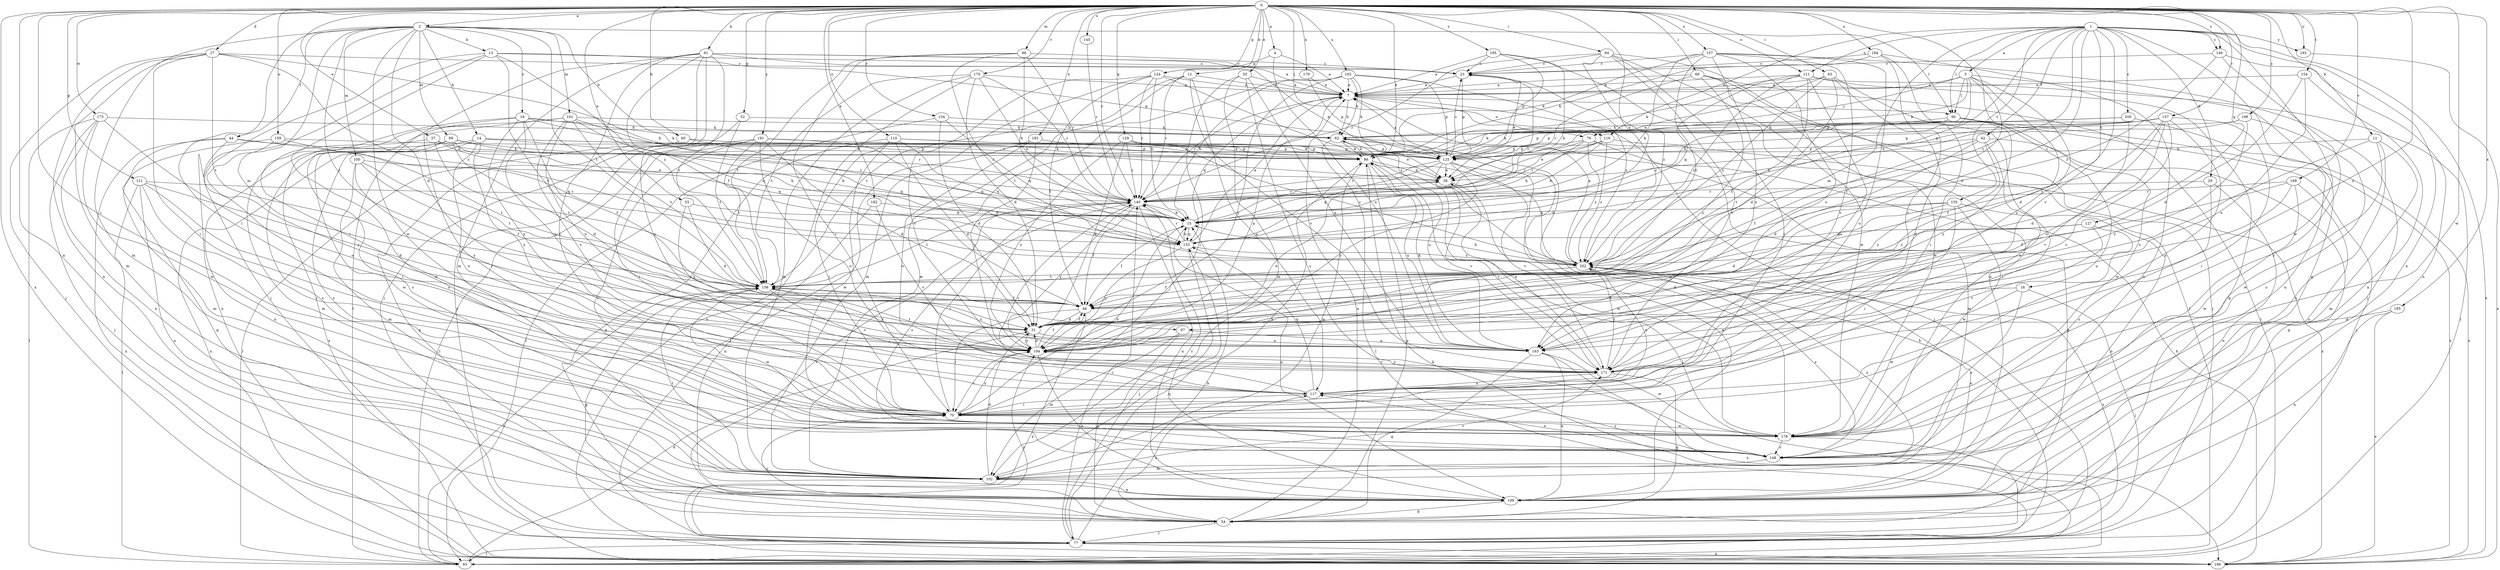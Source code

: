 strict digraph  {
0;
1;
2;
4;
5;
7;
11;
12;
13;
14;
15;
18;
19;
23;
27;
29;
31;
33;
35;
37;
38;
42;
44;
46;
52;
54;
60;
62;
63;
64;
66;
70;
76;
77;
81;
86;
90;
93;
96;
97;
99;
100;
101;
102;
109;
110;
111;
116;
117;
121;
124;
125;
127;
129;
133;
134;
137;
140;
145;
146;
148;
154;
155;
156;
157;
159;
162;
163;
168;
170;
171;
173;
178;
179;
182;
183;
184;
185;
186;
191;
192;
194;
195;
198;
200;
202;
0 -> 2  [label=a];
0 -> 4  [label=a];
0 -> 11  [label=b];
0 -> 12  [label=b];
0 -> 18  [label=c];
0 -> 27  [label=d];
0 -> 33  [label=e];
0 -> 35  [label=e];
0 -> 37  [label=e];
0 -> 52  [label=g];
0 -> 60  [label=h];
0 -> 63  [label=i];
0 -> 64  [label=i];
0 -> 66  [label=i];
0 -> 70  [label=i];
0 -> 76  [label=j];
0 -> 81  [label=k];
0 -> 86  [label=k];
0 -> 96  [label=m];
0 -> 109  [label=n];
0 -> 110  [label=o];
0 -> 111  [label=o];
0 -> 121  [label=p];
0 -> 124  [label=p];
0 -> 127  [label=q];
0 -> 129  [label=q];
0 -> 133  [label=q];
0 -> 134  [label=r];
0 -> 137  [label=r];
0 -> 140  [label=r];
0 -> 145  [label=s];
0 -> 146  [label=s];
0 -> 154  [label=t];
0 -> 157  [label=u];
0 -> 159  [label=u];
0 -> 162  [label=u];
0 -> 163  [label=u];
0 -> 168  [label=v];
0 -> 170  [label=v];
0 -> 173  [label=w];
0 -> 178  [label=w];
0 -> 179  [label=x];
0 -> 182  [label=x];
0 -> 183  [label=x];
0 -> 184  [label=x];
0 -> 185  [label=x];
0 -> 186  [label=x];
0 -> 191  [label=y];
0 -> 192  [label=y];
0 -> 195  [label=z];
0 -> 198  [label=z];
1 -> 5  [label=a];
1 -> 29  [label=d];
1 -> 31  [label=d];
1 -> 42  [label=f];
1 -> 54  [label=g];
1 -> 90  [label=l];
1 -> 97  [label=m];
1 -> 109  [label=n];
1 -> 111  [label=o];
1 -> 116  [label=o];
1 -> 133  [label=q];
1 -> 146  [label=s];
1 -> 155  [label=t];
1 -> 171  [label=v];
1 -> 178  [label=w];
1 -> 186  [label=x];
1 -> 192  [label=y];
1 -> 194  [label=y];
1 -> 200  [label=z];
1 -> 202  [label=z];
2 -> 13  [label=b];
2 -> 14  [label=b];
2 -> 19  [label=c];
2 -> 31  [label=d];
2 -> 44  [label=f];
2 -> 46  [label=f];
2 -> 60  [label=h];
2 -> 70  [label=i];
2 -> 90  [label=l];
2 -> 97  [label=m];
2 -> 99  [label=m];
2 -> 100  [label=m];
2 -> 101  [label=m];
2 -> 102  [label=m];
2 -> 156  [label=t];
2 -> 178  [label=w];
4 -> 7  [label=a];
4 -> 124  [label=p];
4 -> 163  [label=u];
5 -> 7  [label=a];
5 -> 15  [label=b];
5 -> 31  [label=d];
5 -> 46  [label=f];
5 -> 76  [label=j];
5 -> 86  [label=k];
5 -> 90  [label=l];
5 -> 109  [label=n];
5 -> 163  [label=u];
7 -> 62  [label=h];
7 -> 77  [label=j];
7 -> 90  [label=l];
7 -> 116  [label=o];
7 -> 133  [label=q];
7 -> 140  [label=r];
11 -> 86  [label=k];
11 -> 102  [label=m];
11 -> 148  [label=s];
11 -> 163  [label=u];
11 -> 178  [label=w];
12 -> 7  [label=a];
12 -> 102  [label=m];
12 -> 117  [label=o];
12 -> 140  [label=r];
12 -> 156  [label=t];
12 -> 171  [label=v];
13 -> 23  [label=c];
13 -> 46  [label=f];
13 -> 70  [label=i];
13 -> 77  [label=j];
13 -> 125  [label=p];
13 -> 186  [label=x];
13 -> 202  [label=z];
14 -> 15  [label=b];
14 -> 86  [label=k];
14 -> 117  [label=o];
14 -> 125  [label=p];
14 -> 148  [label=s];
14 -> 186  [label=x];
14 -> 194  [label=y];
15 -> 23  [label=c];
15 -> 46  [label=f];
15 -> 109  [label=n];
15 -> 133  [label=q];
18 -> 46  [label=f];
18 -> 77  [label=j];
18 -> 148  [label=s];
18 -> 178  [label=w];
19 -> 38  [label=e];
19 -> 46  [label=f];
19 -> 62  [label=h];
19 -> 70  [label=i];
19 -> 86  [label=k];
19 -> 163  [label=u];
19 -> 178  [label=w];
19 -> 194  [label=y];
23 -> 7  [label=a];
23 -> 38  [label=e];
23 -> 125  [label=p];
23 -> 202  [label=z];
27 -> 15  [label=b];
27 -> 23  [label=c];
27 -> 70  [label=i];
27 -> 77  [label=j];
27 -> 102  [label=m];
27 -> 109  [label=n];
27 -> 156  [label=t];
27 -> 202  [label=z];
29 -> 109  [label=n];
29 -> 140  [label=r];
29 -> 148  [label=s];
31 -> 46  [label=f];
31 -> 163  [label=u];
31 -> 194  [label=y];
33 -> 15  [label=b];
33 -> 31  [label=d];
33 -> 194  [label=y];
35 -> 7  [label=a];
35 -> 70  [label=i];
35 -> 102  [label=m];
35 -> 148  [label=s];
35 -> 163  [label=u];
37 -> 86  [label=k];
37 -> 102  [label=m];
37 -> 133  [label=q];
37 -> 156  [label=t];
38 -> 140  [label=r];
38 -> 171  [label=v];
38 -> 178  [label=w];
42 -> 31  [label=d];
42 -> 46  [label=f];
42 -> 54  [label=g];
42 -> 70  [label=i];
42 -> 125  [label=p];
42 -> 194  [label=y];
44 -> 54  [label=g];
44 -> 70  [label=i];
44 -> 86  [label=k];
44 -> 133  [label=q];
44 -> 186  [label=x];
46 -> 31  [label=d];
46 -> 70  [label=i];
46 -> 186  [label=x];
52 -> 62  [label=h];
52 -> 156  [label=t];
52 -> 194  [label=y];
54 -> 7  [label=a];
54 -> 70  [label=i];
54 -> 77  [label=j];
54 -> 117  [label=o];
54 -> 140  [label=r];
60 -> 54  [label=g];
60 -> 86  [label=k];
60 -> 93  [label=l];
60 -> 125  [label=p];
60 -> 133  [label=q];
62 -> 86  [label=k];
62 -> 93  [label=l];
62 -> 163  [label=u];
63 -> 7  [label=a];
63 -> 31  [label=d];
63 -> 38  [label=e];
63 -> 70  [label=i];
63 -> 117  [label=o];
63 -> 202  [label=z];
64 -> 23  [label=c];
64 -> 70  [label=i];
64 -> 93  [label=l];
64 -> 140  [label=r];
64 -> 171  [label=v];
64 -> 178  [label=w];
64 -> 202  [label=z];
66 -> 7  [label=a];
66 -> 77  [label=j];
66 -> 93  [label=l];
66 -> 140  [label=r];
66 -> 178  [label=w];
66 -> 194  [label=y];
70 -> 15  [label=b];
70 -> 140  [label=r];
70 -> 178  [label=w];
70 -> 194  [label=y];
76 -> 15  [label=b];
76 -> 54  [label=g];
76 -> 125  [label=p];
76 -> 140  [label=r];
76 -> 186  [label=x];
76 -> 202  [label=z];
77 -> 15  [label=b];
77 -> 62  [label=h];
77 -> 93  [label=l];
77 -> 133  [label=q];
77 -> 140  [label=r];
77 -> 186  [label=x];
77 -> 194  [label=y];
77 -> 202  [label=z];
81 -> 7  [label=a];
81 -> 23  [label=c];
81 -> 38  [label=e];
81 -> 46  [label=f];
81 -> 70  [label=i];
81 -> 77  [label=j];
81 -> 93  [label=l];
81 -> 102  [label=m];
81 -> 156  [label=t];
81 -> 186  [label=x];
86 -> 38  [label=e];
86 -> 54  [label=g];
86 -> 62  [label=h];
86 -> 102  [label=m];
86 -> 163  [label=u];
86 -> 171  [label=v];
90 -> 62  [label=h];
90 -> 77  [label=j];
90 -> 86  [label=k];
90 -> 125  [label=p];
90 -> 156  [label=t];
90 -> 178  [label=w];
90 -> 186  [label=x];
90 -> 194  [label=y];
93 -> 31  [label=d];
93 -> 86  [label=k];
93 -> 156  [label=t];
96 -> 15  [label=b];
96 -> 23  [label=c];
96 -> 70  [label=i];
96 -> 140  [label=r];
96 -> 156  [label=t];
96 -> 202  [label=z];
97 -> 54  [label=g];
97 -> 102  [label=m];
97 -> 163  [label=u];
99 -> 15  [label=b];
99 -> 31  [label=d];
99 -> 86  [label=k];
99 -> 109  [label=n];
99 -> 140  [label=r];
99 -> 148  [label=s];
99 -> 178  [label=w];
100 -> 38  [label=e];
100 -> 46  [label=f];
100 -> 102  [label=m];
100 -> 156  [label=t];
100 -> 194  [label=y];
101 -> 62  [label=h];
101 -> 133  [label=q];
101 -> 140  [label=r];
101 -> 148  [label=s];
101 -> 156  [label=t];
101 -> 163  [label=u];
101 -> 171  [label=v];
101 -> 186  [label=x];
102 -> 31  [label=d];
102 -> 86  [label=k];
102 -> 109  [label=n];
102 -> 156  [label=t];
102 -> 171  [label=v];
102 -> 202  [label=z];
109 -> 54  [label=g];
109 -> 140  [label=r];
110 -> 31  [label=d];
110 -> 54  [label=g];
110 -> 70  [label=i];
110 -> 86  [label=k];
110 -> 125  [label=p];
110 -> 133  [label=q];
110 -> 178  [label=w];
111 -> 7  [label=a];
111 -> 46  [label=f];
111 -> 54  [label=g];
111 -> 86  [label=k];
111 -> 93  [label=l];
111 -> 117  [label=o];
111 -> 133  [label=q];
111 -> 202  [label=z];
116 -> 15  [label=b];
116 -> 38  [label=e];
116 -> 102  [label=m];
116 -> 125  [label=p];
116 -> 140  [label=r];
116 -> 202  [label=z];
117 -> 70  [label=i];
117 -> 133  [label=q];
117 -> 140  [label=r];
117 -> 148  [label=s];
121 -> 31  [label=d];
121 -> 70  [label=i];
121 -> 93  [label=l];
121 -> 109  [label=n];
121 -> 117  [label=o];
121 -> 140  [label=r];
124 -> 7  [label=a];
124 -> 15  [label=b];
124 -> 46  [label=f];
124 -> 102  [label=m];
124 -> 140  [label=r];
124 -> 171  [label=v];
124 -> 202  [label=z];
125 -> 7  [label=a];
125 -> 23  [label=c];
125 -> 38  [label=e];
125 -> 93  [label=l];
125 -> 109  [label=n];
125 -> 133  [label=q];
125 -> 140  [label=r];
125 -> 171  [label=v];
125 -> 194  [label=y];
127 -> 70  [label=i];
127 -> 133  [label=q];
127 -> 171  [label=v];
127 -> 202  [label=z];
129 -> 31  [label=d];
129 -> 38  [label=e];
129 -> 125  [label=p];
129 -> 140  [label=r];
129 -> 194  [label=y];
129 -> 202  [label=z];
133 -> 7  [label=a];
133 -> 15  [label=b];
133 -> 77  [label=j];
133 -> 140  [label=r];
133 -> 194  [label=y];
133 -> 202  [label=z];
134 -> 31  [label=d];
134 -> 62  [label=h];
134 -> 93  [label=l];
134 -> 133  [label=q];
137 -> 15  [label=b];
137 -> 31  [label=d];
137 -> 38  [label=e];
137 -> 46  [label=f];
137 -> 62  [label=h];
137 -> 70  [label=i];
137 -> 86  [label=k];
137 -> 117  [label=o];
137 -> 163  [label=u];
137 -> 171  [label=v];
140 -> 15  [label=b];
140 -> 46  [label=f];
140 -> 109  [label=n];
140 -> 148  [label=s];
140 -> 156  [label=t];
140 -> 194  [label=y];
145 -> 140  [label=r];
146 -> 23  [label=c];
146 -> 109  [label=n];
146 -> 148  [label=s];
146 -> 202  [label=z];
148 -> 102  [label=m];
148 -> 117  [label=o];
154 -> 7  [label=a];
154 -> 31  [label=d];
154 -> 109  [label=n];
154 -> 163  [label=u];
155 -> 15  [label=b];
155 -> 31  [label=d];
155 -> 70  [label=i];
155 -> 109  [label=n];
155 -> 178  [label=w];
155 -> 194  [label=y];
156 -> 46  [label=f];
156 -> 54  [label=g];
156 -> 171  [label=v];
156 -> 178  [label=w];
156 -> 194  [label=y];
157 -> 15  [label=b];
157 -> 23  [label=c];
157 -> 77  [label=j];
157 -> 86  [label=k];
157 -> 117  [label=o];
157 -> 156  [label=t];
157 -> 163  [label=u];
157 -> 171  [label=v];
157 -> 194  [label=y];
159 -> 102  [label=m];
159 -> 125  [label=p];
159 -> 156  [label=t];
159 -> 194  [label=y];
162 -> 7  [label=a];
162 -> 15  [label=b];
162 -> 62  [label=h];
162 -> 86  [label=k];
162 -> 125  [label=p];
162 -> 156  [label=t];
162 -> 194  [label=y];
162 -> 202  [label=z];
163 -> 54  [label=g];
163 -> 86  [label=k];
163 -> 109  [label=n];
163 -> 156  [label=t];
163 -> 178  [label=w];
163 -> 186  [label=x];
168 -> 46  [label=f];
168 -> 140  [label=r];
168 -> 148  [label=s];
168 -> 163  [label=u];
168 -> 178  [label=w];
170 -> 7  [label=a];
170 -> 15  [label=b];
170 -> 31  [label=d];
170 -> 102  [label=m];
170 -> 140  [label=r];
170 -> 156  [label=t];
170 -> 186  [label=x];
171 -> 38  [label=e];
171 -> 54  [label=g];
171 -> 117  [label=o];
171 -> 194  [label=y];
171 -> 202  [label=z];
173 -> 62  [label=h];
173 -> 77  [label=j];
173 -> 93  [label=l];
173 -> 109  [label=n];
173 -> 117  [label=o];
173 -> 178  [label=w];
178 -> 62  [label=h];
178 -> 77  [label=j];
178 -> 148  [label=s];
179 -> 7  [label=a];
179 -> 125  [label=p];
182 -> 15  [label=b];
182 -> 109  [label=n];
182 -> 171  [label=v];
183 -> 77  [label=j];
183 -> 86  [label=k];
183 -> 117  [label=o];
183 -> 125  [label=p];
183 -> 194  [label=y];
184 -> 23  [label=c];
184 -> 86  [label=k];
184 -> 109  [label=n];
184 -> 148  [label=s];
184 -> 171  [label=v];
185 -> 31  [label=d];
185 -> 109  [label=n];
185 -> 186  [label=x];
186 -> 62  [label=h];
191 -> 31  [label=d];
191 -> 70  [label=i];
191 -> 93  [label=l];
191 -> 117  [label=o];
191 -> 125  [label=p];
191 -> 133  [label=q];
191 -> 148  [label=s];
191 -> 156  [label=t];
192 -> 186  [label=x];
194 -> 7  [label=a];
194 -> 31  [label=d];
194 -> 38  [label=e];
194 -> 46  [label=f];
194 -> 70  [label=i];
194 -> 109  [label=n];
194 -> 156  [label=t];
194 -> 171  [label=v];
195 -> 7  [label=a];
195 -> 15  [label=b];
195 -> 23  [label=c];
195 -> 109  [label=n];
195 -> 125  [label=p];
198 -> 62  [label=h];
198 -> 125  [label=p];
198 -> 148  [label=s];
198 -> 194  [label=y];
200 -> 62  [label=h];
200 -> 125  [label=p];
200 -> 171  [label=v];
200 -> 186  [label=x];
202 -> 7  [label=a];
202 -> 15  [label=b];
202 -> 46  [label=f];
202 -> 86  [label=k];
202 -> 109  [label=n];
202 -> 117  [label=o];
202 -> 148  [label=s];
202 -> 156  [label=t];
}
